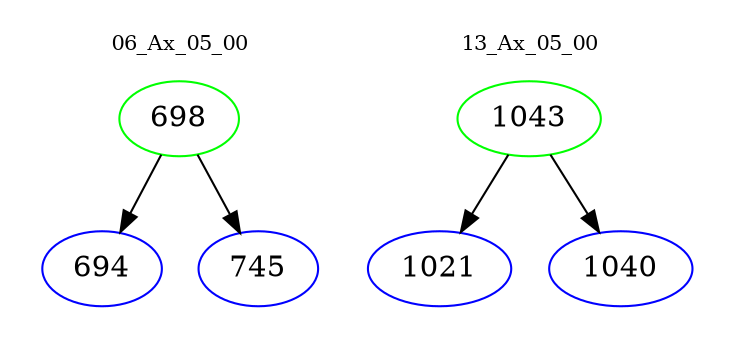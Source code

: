 digraph{
subgraph cluster_0 {
color = white
label = "06_Ax_05_00";
fontsize=10;
T0_698 [label="698", color="green"]
T0_698 -> T0_694 [color="black"]
T0_694 [label="694", color="blue"]
T0_698 -> T0_745 [color="black"]
T0_745 [label="745", color="blue"]
}
subgraph cluster_1 {
color = white
label = "13_Ax_05_00";
fontsize=10;
T1_1043 [label="1043", color="green"]
T1_1043 -> T1_1021 [color="black"]
T1_1021 [label="1021", color="blue"]
T1_1043 -> T1_1040 [color="black"]
T1_1040 [label="1040", color="blue"]
}
}
